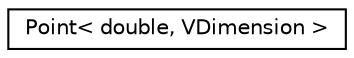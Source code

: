 digraph "Graphical Class Hierarchy"
{
  edge [fontname="Helvetica",fontsize="10",labelfontname="Helvetica",labelfontsize="10"];
  node [fontname="Helvetica",fontsize="10",shape=record];
  rankdir="LR";
  Node1 [label="Point\< double, VDimension \>",height=0.2,width=0.4,color="black", fillcolor="white", style="filled",URL="$class_point.html"];
}
